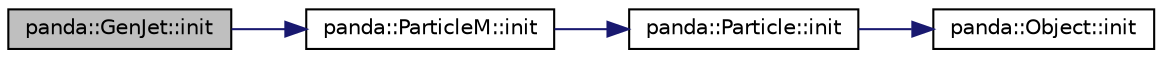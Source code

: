 digraph "panda::GenJet::init"
{
 // INTERACTIVE_SVG=YES
  edge [fontname="Helvetica",fontsize="10",labelfontname="Helvetica",labelfontsize="10"];
  node [fontname="Helvetica",fontsize="10",shape=record];
  rankdir="LR";
  Node1 [label="panda::GenJet::init",height=0.2,width=0.4,color="black", fillcolor="grey75", style="filled" fontcolor="black"];
  Node1 -> Node2 [color="midnightblue",fontsize="10",style="solid"];
  Node2 [label="panda::ParticleM::init",height=0.2,width=0.4,color="black", fillcolor="white", style="filled",URL="$classpanda_1_1ParticleM.html#a92df7a2653432fa4d304039e1e62c41b",tooltip="Reset object state. "];
  Node2 -> Node3 [color="midnightblue",fontsize="10",style="solid"];
  Node3 [label="panda::Particle::init",height=0.2,width=0.4,color="black", fillcolor="white", style="filled",URL="$classpanda_1_1Particle.html#a56ba0060e9e37322f98e2f30c3583dd3",tooltip="Reset object state. "];
  Node3 -> Node4 [color="midnightblue",fontsize="10",style="solid"];
  Node4 [label="panda::Object::init",height=0.2,width=0.4,color="black", fillcolor="white", style="filled",URL="$classpanda_1_1Object.html#a204960e5f165a28176f9b4a42b9ea90c",tooltip="Reset object state. "];
}
